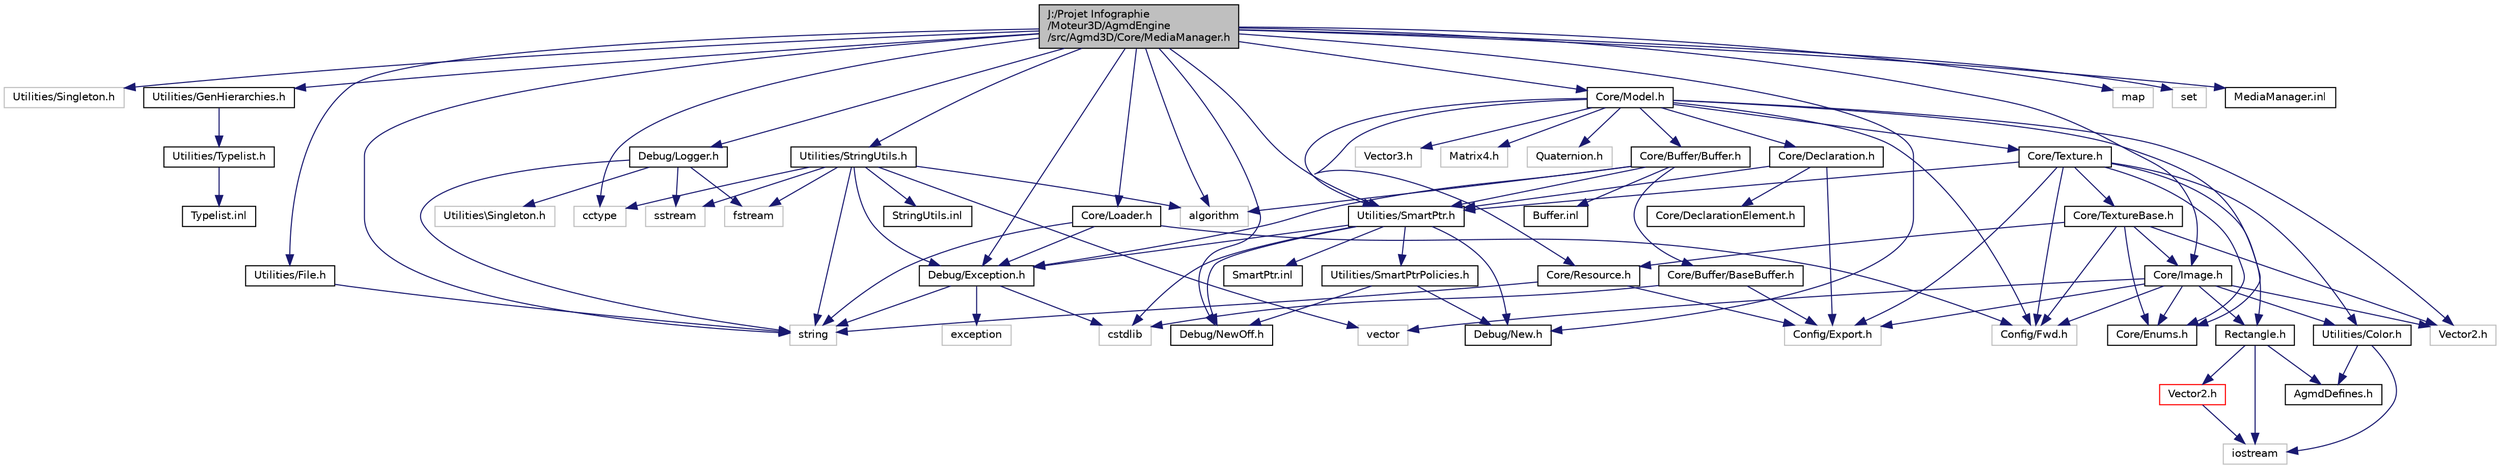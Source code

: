 digraph "J:/Projet Infographie/Moteur3D/AgmdEngine/src/Agmd3D/Core/MediaManager.h"
{
  edge [fontname="Helvetica",fontsize="10",labelfontname="Helvetica",labelfontsize="10"];
  node [fontname="Helvetica",fontsize="10",shape=record];
  Node1 [label="J:/Projet Infographie\l/Moteur3D/AgmdEngine\l/src/Agmd3D/Core/MediaManager.h",height=0.2,width=0.4,color="black", fillcolor="grey75", style="filled" fontcolor="black"];
  Node1 -> Node2 [color="midnightblue",fontsize="10",style="solid"];
  Node2 [label="Utilities/Singleton.h",height=0.2,width=0.4,color="grey75", fillcolor="white", style="filled"];
  Node1 -> Node3 [color="midnightblue",fontsize="10",style="solid"];
  Node3 [label="Utilities/GenHierarchies.h",height=0.2,width=0.4,color="black", fillcolor="white", style="filled",URL="$_gen_hierarchies_8h.html"];
  Node3 -> Node4 [color="midnightblue",fontsize="10",style="solid"];
  Node4 [label="Utilities/Typelist.h",height=0.2,width=0.4,color="black", fillcolor="white", style="filled",URL="$_typelist_8h.html"];
  Node4 -> Node5 [color="midnightblue",fontsize="10",style="solid"];
  Node5 [label="Typelist.inl",height=0.2,width=0.4,color="black", fillcolor="white", style="filled",URL="$_typelist_8inl.html"];
  Node1 -> Node6 [color="midnightblue",fontsize="10",style="solid"];
  Node6 [label="Utilities/File.h",height=0.2,width=0.4,color="black", fillcolor="white", style="filled",URL="$_file_8h.html"];
  Node6 -> Node7 [color="midnightblue",fontsize="10",style="solid"];
  Node7 [label="string",height=0.2,width=0.4,color="grey75", fillcolor="white", style="filled"];
  Node1 -> Node8 [color="midnightblue",fontsize="10",style="solid"];
  Node8 [label="Utilities/StringUtils.h",height=0.2,width=0.4,color="black", fillcolor="white", style="filled",URL="$_string_utils_8h.html"];
  Node8 -> Node9 [color="midnightblue",fontsize="10",style="solid"];
  Node9 [label="algorithm",height=0.2,width=0.4,color="grey75", fillcolor="white", style="filled"];
  Node8 -> Node10 [color="midnightblue",fontsize="10",style="solid"];
  Node10 [label="cctype",height=0.2,width=0.4,color="grey75", fillcolor="white", style="filled"];
  Node8 -> Node11 [color="midnightblue",fontsize="10",style="solid"];
  Node11 [label="sstream",height=0.2,width=0.4,color="grey75", fillcolor="white", style="filled"];
  Node8 -> Node12 [color="midnightblue",fontsize="10",style="solid"];
  Node12 [label="fstream",height=0.2,width=0.4,color="grey75", fillcolor="white", style="filled"];
  Node8 -> Node7 [color="midnightblue",fontsize="10",style="solid"];
  Node8 -> Node13 [color="midnightblue",fontsize="10",style="solid"];
  Node13 [label="vector",height=0.2,width=0.4,color="grey75", fillcolor="white", style="filled"];
  Node8 -> Node14 [color="midnightblue",fontsize="10",style="solid"];
  Node14 [label="Debug/Exception.h",height=0.2,width=0.4,color="black", fillcolor="white", style="filled",URL="$_exception_8h.html"];
  Node14 -> Node15 [color="midnightblue",fontsize="10",style="solid"];
  Node15 [label="cstdlib",height=0.2,width=0.4,color="grey75", fillcolor="white", style="filled"];
  Node14 -> Node16 [color="midnightblue",fontsize="10",style="solid"];
  Node16 [label="exception",height=0.2,width=0.4,color="grey75", fillcolor="white", style="filled"];
  Node14 -> Node7 [color="midnightblue",fontsize="10",style="solid"];
  Node8 -> Node17 [color="midnightblue",fontsize="10",style="solid"];
  Node17 [label="StringUtils.inl",height=0.2,width=0.4,color="black", fillcolor="white", style="filled",URL="$_string_utils_8inl.html"];
  Node1 -> Node18 [color="midnightblue",fontsize="10",style="solid"];
  Node18 [label="Utilities/SmartPtr.h",height=0.2,width=0.4,color="black", fillcolor="white", style="filled",URL="$_smart_ptr_8h.html"];
  Node18 -> Node15 [color="midnightblue",fontsize="10",style="solid"];
  Node18 -> Node19 [color="midnightblue",fontsize="10",style="solid"];
  Node19 [label="Utilities/SmartPtrPolicies.h",height=0.2,width=0.4,color="black", fillcolor="white", style="filled",URL="$_smart_ptr_policies_8h.html"];
  Node19 -> Node20 [color="midnightblue",fontsize="10",style="solid"];
  Node20 [label="Debug/New.h",height=0.2,width=0.4,color="black", fillcolor="white", style="filled",URL="$_new_8h.html"];
  Node19 -> Node21 [color="midnightblue",fontsize="10",style="solid"];
  Node21 [label="Debug/NewOff.h",height=0.2,width=0.4,color="black", fillcolor="white", style="filled",URL="$_new_off_8h.html"];
  Node18 -> Node14 [color="midnightblue",fontsize="10",style="solid"];
  Node18 -> Node20 [color="midnightblue",fontsize="10",style="solid"];
  Node18 -> Node22 [color="midnightblue",fontsize="10",style="solid"];
  Node22 [label="SmartPtr.inl",height=0.2,width=0.4,color="black", fillcolor="white", style="filled",URL="$_smart_ptr_8inl.html"];
  Node18 -> Node21 [color="midnightblue",fontsize="10",style="solid"];
  Node1 -> Node23 [color="midnightblue",fontsize="10",style="solid"];
  Node23 [label="Core/Loader.h",height=0.2,width=0.4,color="black", fillcolor="white", style="filled",URL="$_loader_8h.html"];
  Node23 -> Node24 [color="midnightblue",fontsize="10",style="solid"];
  Node24 [label="Config/Fwd.h",height=0.2,width=0.4,color="grey75", fillcolor="white", style="filled"];
  Node23 -> Node14 [color="midnightblue",fontsize="10",style="solid"];
  Node23 -> Node7 [color="midnightblue",fontsize="10",style="solid"];
  Node1 -> Node25 [color="midnightblue",fontsize="10",style="solid"];
  Node25 [label="Core/Model.h",height=0.2,width=0.4,color="black", fillcolor="white", style="filled",URL="$_model_8h.html"];
  Node25 -> Node24 [color="midnightblue",fontsize="10",style="solid"];
  Node25 -> Node26 [color="midnightblue",fontsize="10",style="solid"];
  Node26 [label="Core/Resource.h",height=0.2,width=0.4,color="black", fillcolor="white", style="filled",URL="$_resource_8h.html"];
  Node26 -> Node27 [color="midnightblue",fontsize="10",style="solid"];
  Node27 [label="Config/Export.h",height=0.2,width=0.4,color="grey75", fillcolor="white", style="filled"];
  Node26 -> Node7 [color="midnightblue",fontsize="10",style="solid"];
  Node25 -> Node28 [color="midnightblue",fontsize="10",style="solid"];
  Node28 [label="Core/Buffer/Buffer.h",height=0.2,width=0.4,color="black", fillcolor="white", style="filled",URL="$_buffer_8h.html"];
  Node28 -> Node29 [color="midnightblue",fontsize="10",style="solid"];
  Node29 [label="Core/Buffer/BaseBuffer.h",height=0.2,width=0.4,color="black", fillcolor="white", style="filled",URL="$_base_buffer_8h.html"];
  Node29 -> Node27 [color="midnightblue",fontsize="10",style="solid"];
  Node29 -> Node15 [color="midnightblue",fontsize="10",style="solid"];
  Node28 -> Node14 [color="midnightblue",fontsize="10",style="solid"];
  Node28 -> Node18 [color="midnightblue",fontsize="10",style="solid"];
  Node28 -> Node9 [color="midnightblue",fontsize="10",style="solid"];
  Node28 -> Node30 [color="midnightblue",fontsize="10",style="solid"];
  Node30 [label="Buffer.inl",height=0.2,width=0.4,color="black", fillcolor="white", style="filled",URL="$_buffer_8inl.html"];
  Node25 -> Node31 [color="midnightblue",fontsize="10",style="solid"];
  Node31 [label="Core/Declaration.h",height=0.2,width=0.4,color="black", fillcolor="white", style="filled",URL="$_declaration_8h.html"];
  Node31 -> Node27 [color="midnightblue",fontsize="10",style="solid"];
  Node31 -> Node32 [color="midnightblue",fontsize="10",style="solid"];
  Node32 [label="Core/DeclarationElement.h",height=0.2,width=0.4,color="black", fillcolor="white", style="filled",URL="$_declaration_element_8h.html"];
  Node31 -> Node18 [color="midnightblue",fontsize="10",style="solid"];
  Node25 -> Node33 [color="midnightblue",fontsize="10",style="solid"];
  Node33 [label="Core/Texture.h",height=0.2,width=0.4,color="black", fillcolor="white", style="filled",URL="$_texture_8h.html"];
  Node33 -> Node24 [color="midnightblue",fontsize="10",style="solid"];
  Node33 -> Node27 [color="midnightblue",fontsize="10",style="solid"];
  Node33 -> Node34 [color="midnightblue",fontsize="10",style="solid"];
  Node34 [label="Core/Enums.h",height=0.2,width=0.4,color="black", fillcolor="white", style="filled",URL="$_enums_8h.html"];
  Node33 -> Node35 [color="midnightblue",fontsize="10",style="solid"];
  Node35 [label="Core/TextureBase.h",height=0.2,width=0.4,color="black", fillcolor="white", style="filled",URL="$_texture_base_8h.html"];
  Node35 -> Node24 [color="midnightblue",fontsize="10",style="solid"];
  Node35 -> Node36 [color="midnightblue",fontsize="10",style="solid"];
  Node36 [label="Vector2.h",height=0.2,width=0.4,color="grey75", fillcolor="white", style="filled"];
  Node35 -> Node34 [color="midnightblue",fontsize="10",style="solid"];
  Node35 -> Node26 [color="midnightblue",fontsize="10",style="solid"];
  Node35 -> Node37 [color="midnightblue",fontsize="10",style="solid"];
  Node37 [label="Core/Image.h",height=0.2,width=0.4,color="black", fillcolor="white", style="filled",URL="$_image_8h.html"];
  Node37 -> Node27 [color="midnightblue",fontsize="10",style="solid"];
  Node37 -> Node24 [color="midnightblue",fontsize="10",style="solid"];
  Node37 -> Node34 [color="midnightblue",fontsize="10",style="solid"];
  Node37 -> Node36 [color="midnightblue",fontsize="10",style="solid"];
  Node37 -> Node38 [color="midnightblue",fontsize="10",style="solid"];
  Node38 [label="Utilities/Color.h",height=0.2,width=0.4,color="black", fillcolor="white", style="filled",URL="$_color_8h.html"];
  Node38 -> Node39 [color="midnightblue",fontsize="10",style="solid"];
  Node39 [label="AgmdDefines.h",height=0.2,width=0.4,color="black", fillcolor="white", style="filled",URL="$_agmd_defines_8h.html"];
  Node38 -> Node40 [color="midnightblue",fontsize="10",style="solid"];
  Node40 [label="iostream",height=0.2,width=0.4,color="grey75", fillcolor="white", style="filled"];
  Node37 -> Node41 [color="midnightblue",fontsize="10",style="solid"];
  Node41 [label="Rectangle.h",height=0.2,width=0.4,color="black", fillcolor="white", style="filled",URL="$_rectangle_8h.html"];
  Node41 -> Node42 [color="midnightblue",fontsize="10",style="solid"];
  Node42 [label="Vector2.h",height=0.2,width=0.4,color="red", fillcolor="white", style="filled",URL="$_agmd_maths_2_vector2_8h.html"];
  Node42 -> Node40 [color="midnightblue",fontsize="10",style="solid"];
  Node41 -> Node40 [color="midnightblue",fontsize="10",style="solid"];
  Node41 -> Node39 [color="midnightblue",fontsize="10",style="solid"];
  Node37 -> Node13 [color="midnightblue",fontsize="10",style="solid"];
  Node33 -> Node41 [color="midnightblue",fontsize="10",style="solid"];
  Node33 -> Node18 [color="midnightblue",fontsize="10",style="solid"];
  Node33 -> Node38 [color="midnightblue",fontsize="10",style="solid"];
  Node25 -> Node34 [color="midnightblue",fontsize="10",style="solid"];
  Node25 -> Node18 [color="midnightblue",fontsize="10",style="solid"];
  Node25 -> Node36 [color="midnightblue",fontsize="10",style="solid"];
  Node25 -> Node43 [color="midnightblue",fontsize="10",style="solid"];
  Node43 [label="Vector3.h",height=0.2,width=0.4,color="grey75", fillcolor="white", style="filled"];
  Node25 -> Node44 [color="midnightblue",fontsize="10",style="solid"];
  Node44 [label="Matrix4.h",height=0.2,width=0.4,color="grey75", fillcolor="white", style="filled"];
  Node25 -> Node45 [color="midnightblue",fontsize="10",style="solid"];
  Node45 [label="Quaternion.h",height=0.2,width=0.4,color="grey75", fillcolor="white", style="filled"];
  Node1 -> Node37 [color="midnightblue",fontsize="10",style="solid"];
  Node1 -> Node14 [color="midnightblue",fontsize="10",style="solid"];
  Node1 -> Node46 [color="midnightblue",fontsize="10",style="solid"];
  Node46 [label="Debug/Logger.h",height=0.2,width=0.4,color="black", fillcolor="white", style="filled",URL="$_logger_8h.html"];
  Node46 -> Node11 [color="midnightblue",fontsize="10",style="solid"];
  Node46 -> Node7 [color="midnightblue",fontsize="10",style="solid"];
  Node46 -> Node47 [color="midnightblue",fontsize="10",style="solid"];
  Node47 [label="Utilities\\Singleton.h",height=0.2,width=0.4,color="grey75", fillcolor="white", style="filled"];
  Node46 -> Node12 [color="midnightblue",fontsize="10",style="solid"];
  Node1 -> Node9 [color="midnightblue",fontsize="10",style="solid"];
  Node1 -> Node10 [color="midnightblue",fontsize="10",style="solid"];
  Node1 -> Node48 [color="midnightblue",fontsize="10",style="solid"];
  Node48 [label="map",height=0.2,width=0.4,color="grey75", fillcolor="white", style="filled"];
  Node1 -> Node49 [color="midnightblue",fontsize="10",style="solid"];
  Node49 [label="set",height=0.2,width=0.4,color="grey75", fillcolor="white", style="filled"];
  Node1 -> Node7 [color="midnightblue",fontsize="10",style="solid"];
  Node1 -> Node20 [color="midnightblue",fontsize="10",style="solid"];
  Node1 -> Node50 [color="midnightblue",fontsize="10",style="solid"];
  Node50 [label="MediaManager.inl",height=0.2,width=0.4,color="black", fillcolor="white", style="filled",URL="$_media_manager_8inl.html"];
  Node1 -> Node21 [color="midnightblue",fontsize="10",style="solid"];
}
